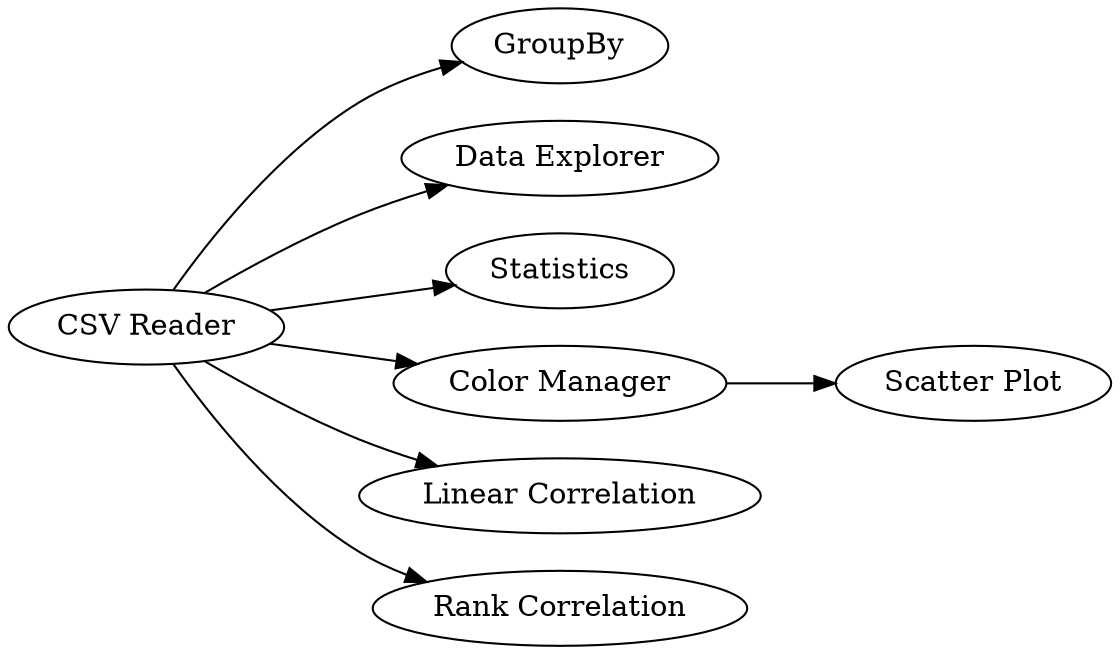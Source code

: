 digraph {
	"173781199972773779_9" [label="Scatter Plot"]
	"173781199972773779_5" [label=GroupBy]
	"173781199972773779_2" [label="Data Explorer"]
	"173781199972773779_3" [label=Statistics]
	"173781199972773779_10" [label="Color Manager"]
	"173781199972773779_7" [label="Linear Correlation"]
	"173781199972773779_8" [label="Rank Correlation"]
	"173781199972773779_4" [label="CSV Reader"]
	"173781199972773779_4" -> "173781199972773779_5"
	"173781199972773779_4" -> "173781199972773779_7"
	"173781199972773779_4" -> "173781199972773779_2"
	"173781199972773779_4" -> "173781199972773779_3"
	"173781199972773779_10" -> "173781199972773779_9"
	"173781199972773779_4" -> "173781199972773779_8"
	"173781199972773779_4" -> "173781199972773779_10"
	rankdir=LR
}

